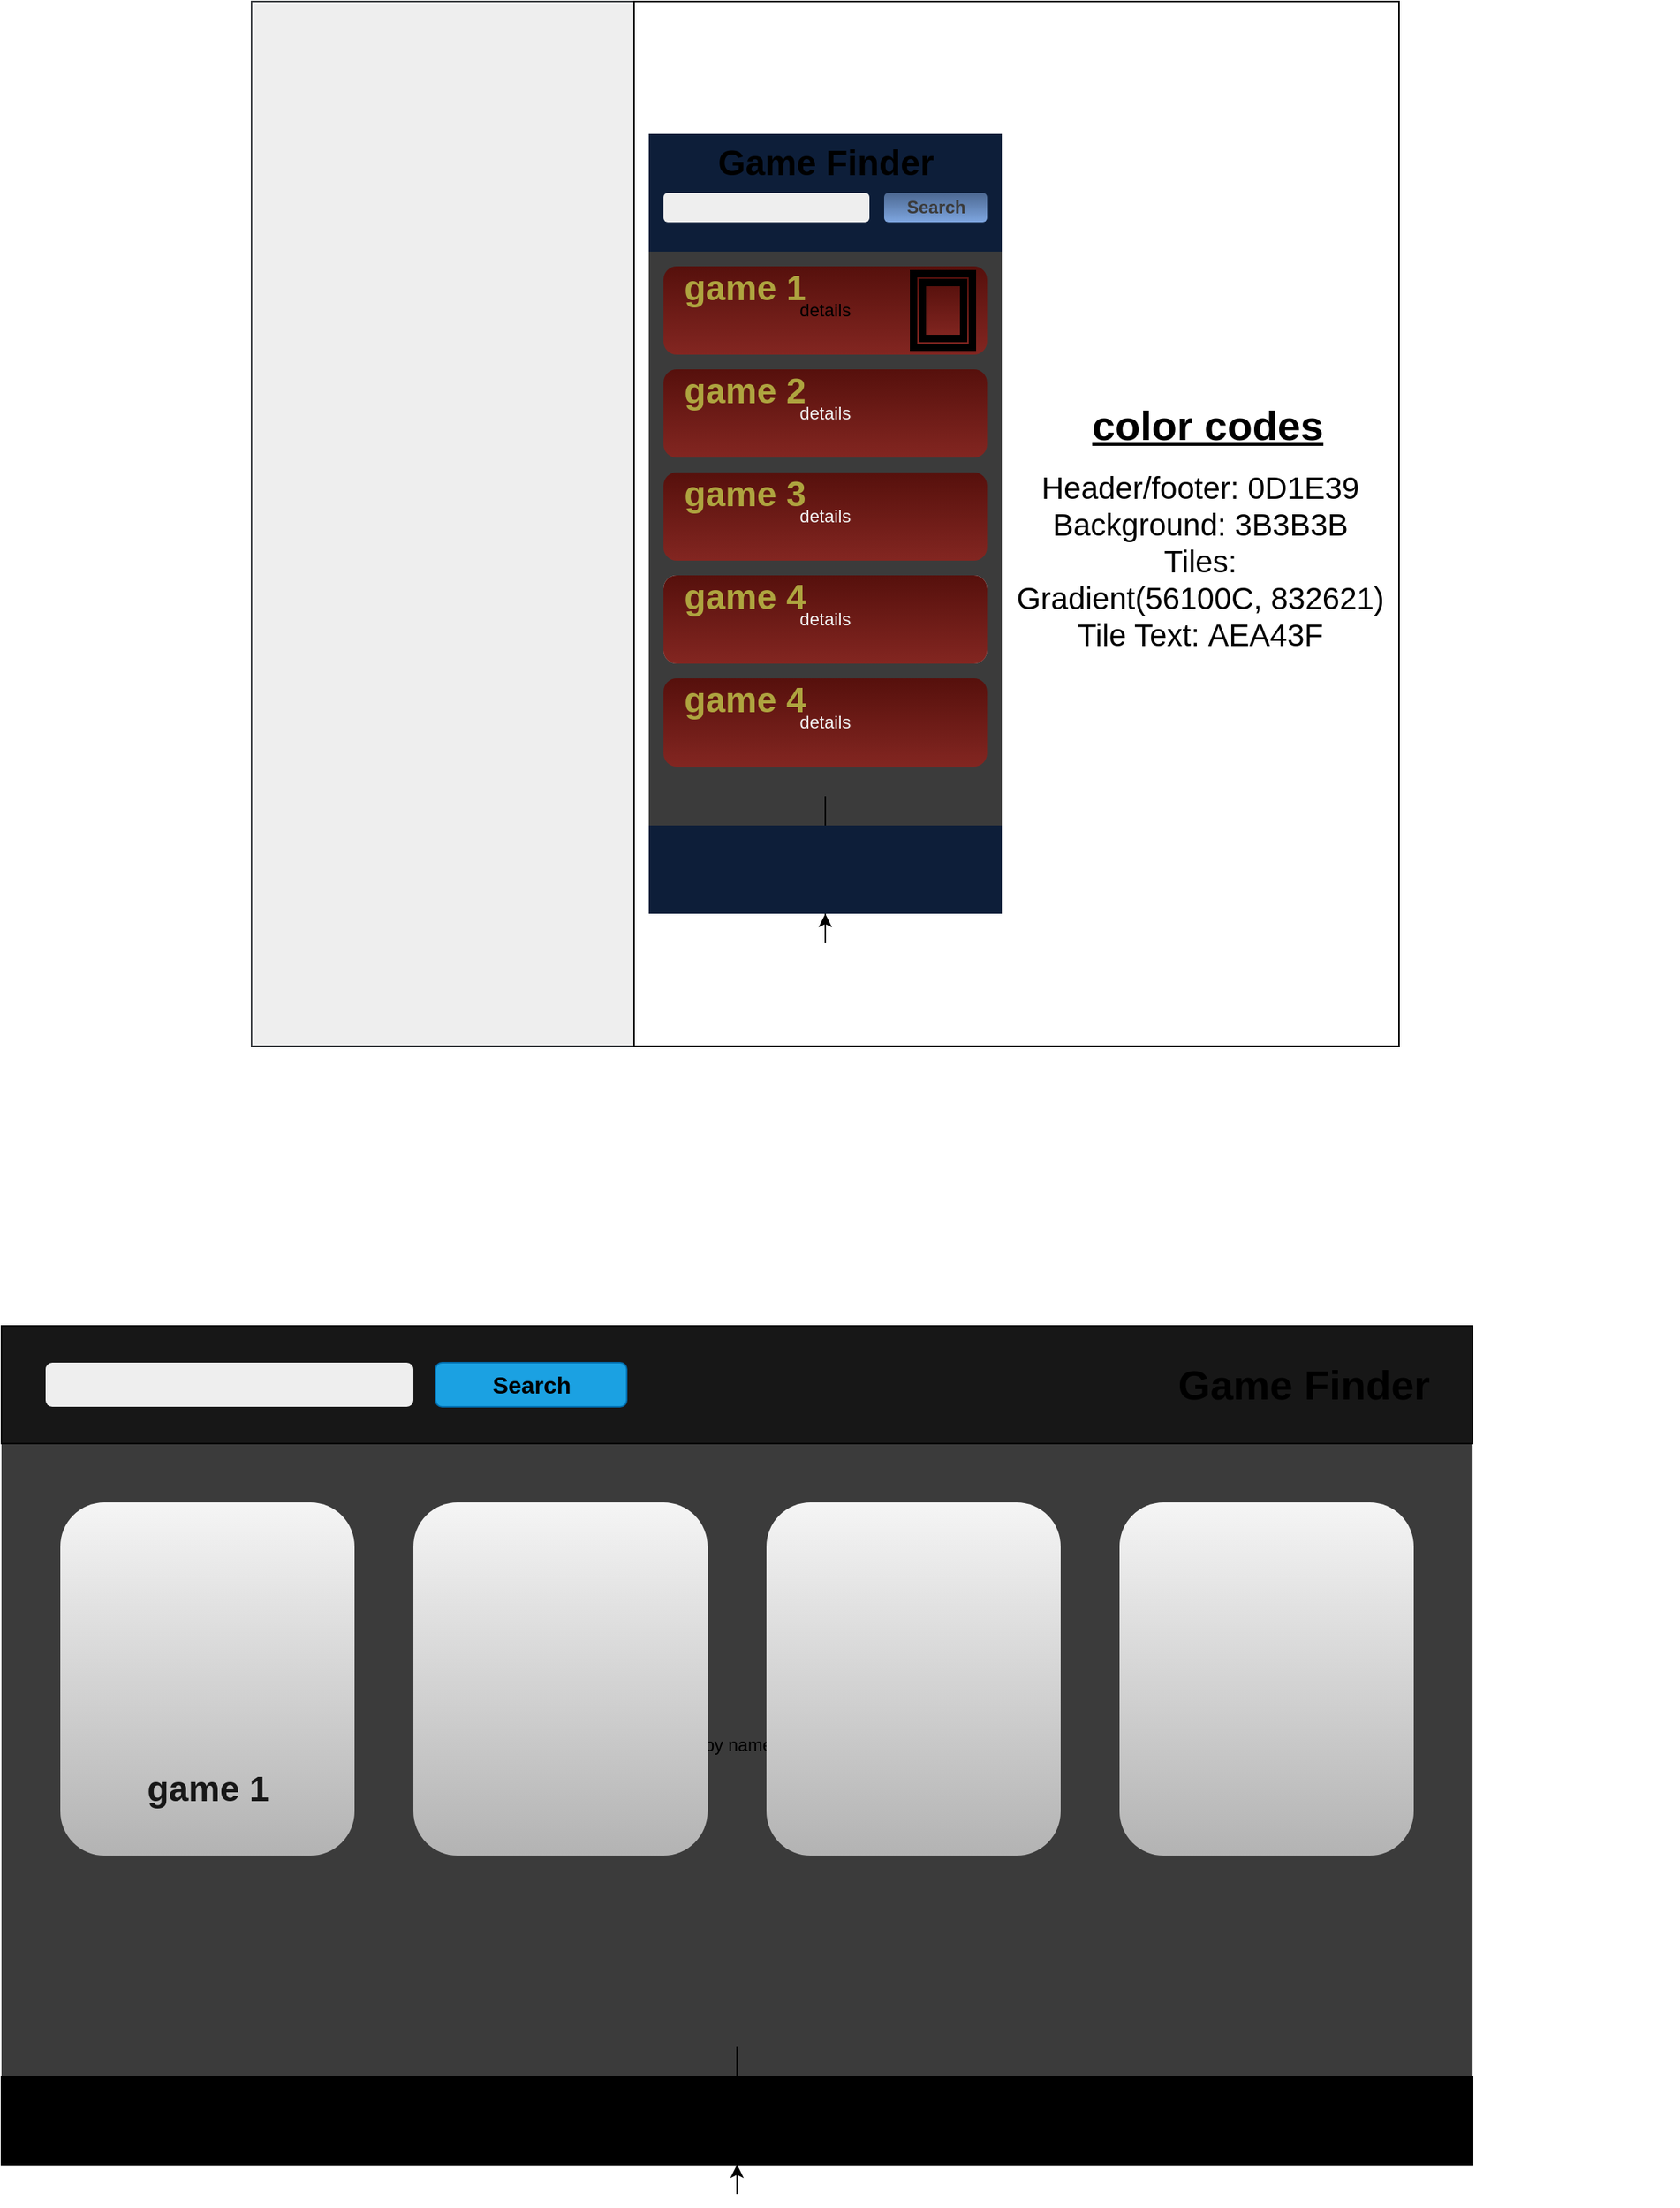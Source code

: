 <mxfile version="13.1.3">
    <diagram id="6hGFLwfOUW9BJ-s0fimq" name="Page-1">
        <mxGraphModel dx="2161" dy="2034" grid="1" gridSize="10" guides="1" tooltips="1" connect="1" arrows="1" fold="1" page="1" pageScale="1" pageWidth="827" pageHeight="1169" math="0" shadow="0">
            <root>
                <mxCell id="0"/>
                <mxCell id="1" parent="0"/>
                <mxCell id="42" value="" style="rounded=0;whiteSpace=wrap;html=1;fontSize=28;fillColor=#eeeeee;strokeColor=#36393d;" vertex="1" parent="1">
                    <mxGeometry x="10" y="-120" width="390" height="710" as="geometry"/>
                </mxCell>
                <mxCell id="44" value="" style="rounded=0;whiteSpace=wrap;html=1;fontSize=28;" vertex="1" parent="1">
                    <mxGeometry x="270" y="-120" width="520" height="710" as="geometry"/>
                </mxCell>
                <mxCell id="3" value="" style="rounded=0;whiteSpace=wrap;html=1;fillColor=#3B3B3B;strokeColor=none;" vertex="1" parent="1">
                    <mxGeometry x="280" y="-30" width="240" height="530" as="geometry"/>
                </mxCell>
                <mxCell id="4" value="" style="rounded=0;whiteSpace=wrap;html=1;fillColor=#0D1E39;strokeColor=none;" vertex="1" parent="1">
                    <mxGeometry x="280" y="-30" width="240" height="80" as="geometry"/>
                </mxCell>
                <mxCell id="5" value="Game Finder" style="text;strokeColor=none;fillColor=none;html=1;fontSize=24;fontStyle=1;verticalAlign=middle;align=center;" vertex="1" parent="1">
                    <mxGeometry x="350" y="-30" width="100" height="40" as="geometry"/>
                </mxCell>
                <mxCell id="7" value="" style="rounded=1;whiteSpace=wrap;html=1;fillColor=#eeeeee;strokeColor=none;strokeWidth=4;" vertex="1" parent="1">
                    <mxGeometry x="290" y="10" width="140" height="20" as="geometry"/>
                </mxCell>
                <mxCell id="8" value="" style="rounded=1;whiteSpace=wrap;html=1;strokeColor=none;strokeWidth=5;fillColor=#4C6891;gradientColor=#7ea6e0;" vertex="1" parent="1">
                    <mxGeometry x="440" y="10" width="70" height="20" as="geometry"/>
                </mxCell>
                <mxCell id="10" style="edgeStyle=orthogonalEdgeStyle;rounded=0;orthogonalLoop=1;jettySize=auto;html=1;exitX=0.5;exitY=1;exitDx=0;exitDy=0;fontSize=12;" edge="1" parent="1" source="4" target="4">
                    <mxGeometry relative="1" as="geometry"/>
                </mxCell>
                <mxCell id="16" style="edgeStyle=orthogonalEdgeStyle;rounded=0;orthogonalLoop=1;jettySize=auto;html=1;exitX=0.5;exitY=0;exitDx=0;exitDy=0;" edge="1" parent="1" source="11" target="3">
                    <mxGeometry relative="1" as="geometry"/>
                </mxCell>
                <mxCell id="11" value="" style="rounded=0;whiteSpace=wrap;html=1;fillColor=#0D1E39;strokeColor=none;" vertex="1" parent="1">
                    <mxGeometry x="280" y="440" width="240" height="60" as="geometry"/>
                </mxCell>
                <mxCell id="12" value="*function to search for game by name &#9;*fetch method with endpoint" style="rounded=0;whiteSpace=wrap;html=1;fillColor=#3B3B3B;strokeColor=none;" vertex="1" parent="1">
                    <mxGeometry x="-160" y="780" width="1000" height="570" as="geometry"/>
                </mxCell>
                <mxCell id="13" value="details" style="rounded=1;whiteSpace=wrap;html=1;strokeColor=none;strokeWidth=5;fillColor=#56100C;fontSize=12;gradientColor=#832621;" vertex="1" parent="1">
                    <mxGeometry x="290" y="60" width="220" height="60" as="geometry"/>
                </mxCell>
                <mxCell id="15" value="" style="rounded=0;whiteSpace=wrap;html=1;fillColor=#171717;" vertex="1" parent="1">
                    <mxGeometry x="-160" y="780" width="1000" height="80" as="geometry"/>
                </mxCell>
                <mxCell id="17" value="Game Finder" style="text;strokeColor=none;fillColor=none;html=1;fontSize=28;fontStyle=1;verticalAlign=middle;align=center;" vertex="1" parent="1">
                    <mxGeometry x="470" y="780" width="510" height="80" as="geometry"/>
                </mxCell>
                <mxCell id="18" value="" style="rounded=1;whiteSpace=wrap;html=1;fillColor=#eeeeee;strokeColor=none;strokeWidth=4;" vertex="1" parent="1">
                    <mxGeometry x="-130" y="805" width="250" height="30" as="geometry"/>
                </mxCell>
                <mxCell id="22" style="edgeStyle=orthogonalEdgeStyle;rounded=0;orthogonalLoop=1;jettySize=auto;html=1;" edge="1" parent="1" source="20" target="12">
                    <mxGeometry relative="1" as="geometry"/>
                </mxCell>
                <mxCell id="20" value="" style="rounded=0;whiteSpace=wrap;html=1;fillColor=#000000;" vertex="1" parent="1">
                    <mxGeometry x="-160" y="1290" width="1000" height="60" as="geometry"/>
                </mxCell>
                <mxCell id="23" value="&#10;&#10;&lt;!--StartFragment--&gt;&lt;span style=&quot;color: rgb(240, 240, 240); font-family: Helvetica; font-size: 12px; font-style: normal; font-variant-ligatures: normal; font-variant-caps: normal; font-weight: 400; letter-spacing: normal; orphans: 2; text-align: center; text-indent: 0px; text-transform: none; widows: 2; word-spacing: 0px; -webkit-text-stroke-width: 0px; text-decoration-style: initial; text-decoration-color: initial; float: none; display: inline !important;&quot;&gt;details&lt;/span&gt;&lt;!--EndFragment--&gt;&#10;&#10;" style="rounded=1;whiteSpace=wrap;html=1;strokeColor=none;strokeWidth=5;fillColor=#56100C;fontSize=12;gradientColor=#832621;labelBackgroundColor=none;" vertex="1" parent="1">
                    <mxGeometry x="290" y="130" width="220" height="60" as="geometry"/>
                </mxCell>
                <mxCell id="24" value="&#10;&#10;&lt;!--StartFragment--&gt;&lt;span style=&quot;color: rgb(240, 240, 240); font-family: Helvetica; font-size: 12px; font-style: normal; font-variant-ligatures: normal; font-variant-caps: normal; font-weight: 400; letter-spacing: normal; orphans: 2; text-align: center; text-indent: 0px; text-transform: none; widows: 2; word-spacing: 0px; -webkit-text-stroke-width: 0px; text-decoration-style: initial; text-decoration-color: initial; float: none; display: inline !important;&quot;&gt;details&lt;/span&gt;&lt;!--EndFragment--&gt;&#10;&#10;" style="rounded=1;whiteSpace=wrap;html=1;strokeColor=none;strokeWidth=5;fillColor=#56100C;fontSize=12;gradientColor=#832621;labelBackgroundColor=none;" vertex="1" parent="1">
                    <mxGeometry x="290" y="200" width="220" height="60" as="geometry"/>
                </mxCell>
                <mxCell id="26" value="" style="rounded=1;whiteSpace=wrap;html=1;strokeColor=none;strokeWidth=5;fillColor=#f5f5f5;fontSize=12;gradientColor=#b3b3b3;" vertex="1" parent="1">
                    <mxGeometry x="290" y="270" width="220" height="60" as="geometry"/>
                </mxCell>
                <mxCell id="27" value="&#10;&#10;&lt;!--StartFragment--&gt;&lt;span style=&quot;color: rgb(240, 240, 240); font-family: Helvetica; font-size: 12px; font-style: normal; font-variant-ligatures: normal; font-variant-caps: normal; font-weight: 400; letter-spacing: normal; orphans: 2; text-align: center; text-indent: 0px; text-transform: none; widows: 2; word-spacing: 0px; -webkit-text-stroke-width: 0px; text-decoration-style: initial; text-decoration-color: initial; float: none; display: inline !important;&quot;&gt;details&lt;/span&gt;&lt;!--EndFragment--&gt;&#10;&#10;" style="rounded=1;whiteSpace=wrap;html=1;strokeColor=none;strokeWidth=5;fillColor=#56100C;fontSize=12;gradientColor=#832621;labelBackgroundColor=none;" vertex="1" parent="1">
                    <mxGeometry x="290" y="340" width="220" height="60" as="geometry"/>
                </mxCell>
                <mxCell id="28" value="game 1" style="text;strokeColor=none;fillColor=none;html=1;fontSize=24;fontStyle=1;verticalAlign=middle;align=center;fontColor=#AEA43F;" vertex="1" parent="1">
                    <mxGeometry x="290" y="60" width="110" height="30" as="geometry"/>
                </mxCell>
                <mxCell id="31" value="" style="rounded=1;whiteSpace=wrap;html=1;fillColor=#1ba1e2;strokeColor=#006EAF;fontColor=#ffffff;" vertex="1" parent="1">
                    <mxGeometry x="135" y="805" width="130" height="30" as="geometry"/>
                </mxCell>
                <mxCell id="19" value="Search" style="text;html=1;fontSize=16;fontStyle=1;verticalAlign=middle;align=center;" vertex="1" parent="1">
                    <mxGeometry x="140" y="805" width="120" height="30" as="geometry"/>
                </mxCell>
                <mxCell id="32" value="" style="rounded=1;whiteSpace=wrap;html=1;strokeColor=none;strokeWidth=5;fillColor=#f5f5f5;fontSize=12;gradientColor=#b3b3b3;" vertex="1" parent="1">
                    <mxGeometry x="-120" y="900" width="200" height="240" as="geometry"/>
                </mxCell>
                <mxCell id="33" value="" style="rounded=1;whiteSpace=wrap;html=1;strokeColor=none;strokeWidth=5;fillColor=#f5f5f5;fontSize=12;gradientColor=#b3b3b3;" vertex="1" parent="1">
                    <mxGeometry x="120" y="900" width="200" height="240" as="geometry"/>
                </mxCell>
                <mxCell id="34" value="" style="rounded=1;whiteSpace=wrap;html=1;strokeColor=none;strokeWidth=5;fillColor=#f5f5f5;fontSize=12;gradientColor=#b3b3b3;" vertex="1" parent="1">
                    <mxGeometry x="360" y="900" width="200" height="240" as="geometry"/>
                </mxCell>
                <mxCell id="35" value="" style="rounded=1;whiteSpace=wrap;html=1;strokeColor=none;strokeWidth=5;fillColor=#f5f5f5;fontSize=12;gradientColor=#b3b3b3;" vertex="1" parent="1">
                    <mxGeometry x="600" y="900" width="200" height="240" as="geometry"/>
                </mxCell>
                <mxCell id="36" value="game 2" style="text;strokeColor=none;fillColor=none;html=1;fontSize=24;fontStyle=1;verticalAlign=middle;align=center;fontColor=#AEA43F;" vertex="1" parent="1">
                    <mxGeometry x="290" y="130" width="110" height="30" as="geometry"/>
                </mxCell>
                <mxCell id="37" value="game 3" style="text;strokeColor=none;fillColor=none;html=1;fontSize=24;fontStyle=1;verticalAlign=middle;align=center;fontColor=#AEA43F;" vertex="1" parent="1">
                    <mxGeometry x="290" y="200" width="110" height="30" as="geometry"/>
                </mxCell>
                <mxCell id="39" value="game 4" style="text;strokeColor=none;fillColor=none;html=1;fontSize=24;fontStyle=1;verticalAlign=middle;align=center;fontColor=#AEA43F;" vertex="1" parent="1">
                    <mxGeometry x="290" y="340" width="110" height="30" as="geometry"/>
                </mxCell>
                <mxCell id="40" value="game 1" style="text;strokeColor=none;fillColor=none;html=1;fontSize=24;fontStyle=1;verticalAlign=middle;align=center;fontColor=#171717;" vertex="1" parent="1">
                    <mxGeometry x="-75" y="1080" width="110" height="30" as="geometry"/>
                </mxCell>
                <mxCell id="41" value="&#10;&#10;&lt;!--StartFragment--&gt;&lt;span style=&quot;color: rgb(240, 240, 240); font-family: Helvetica; font-size: 12px; font-style: normal; font-variant-ligatures: normal; font-variant-caps: normal; font-weight: 400; letter-spacing: normal; orphans: 2; text-align: center; text-indent: 0px; text-transform: none; widows: 2; word-spacing: 0px; -webkit-text-stroke-width: 0px; text-decoration-style: initial; text-decoration-color: initial; float: none; display: inline !important;&quot;&gt;details&lt;/span&gt;&lt;!--EndFragment--&gt;&#10;&#10;" style="rounded=1;whiteSpace=wrap;html=1;strokeColor=none;strokeWidth=5;fillColor=#56100C;fontSize=12;gradientColor=#832621;labelBackgroundColor=none;" vertex="1" parent="1">
                    <mxGeometry x="290" y="270" width="220" height="60" as="geometry"/>
                </mxCell>
                <mxCell id="38" value="game 4" style="text;strokeColor=none;fillColor=none;html=1;fontSize=24;fontStyle=1;verticalAlign=middle;align=center;fontColor=#AEA43F;" vertex="1" parent="1">
                    <mxGeometry x="290" y="270" width="110" height="30" as="geometry"/>
                </mxCell>
                <mxCell id="46" value="Header/footer:&amp;nbsp;0D1E39&lt;br&gt;Background:&amp;nbsp;3B3B3B&lt;br&gt;Tiles: Gradient(56100C,&amp;nbsp;832621)&lt;br&gt;Tile Text:&amp;nbsp;AEA43F&lt;br&gt;&lt;div style=&quot;text-align: justify&quot;&gt;&lt;/div&gt;" style="text;html=1;strokeColor=none;fillColor=none;align=center;verticalAlign=middle;whiteSpace=wrap;rounded=0;fontSize=21;" vertex="1" parent="1">
                    <mxGeometry x="520" y="90" width="270" height="340" as="geometry"/>
                </mxCell>
                <mxCell id="47" value="color codes" style="text;html=1;strokeColor=none;fillColor=none;align=center;verticalAlign=middle;whiteSpace=wrap;rounded=0;fontSize=28;fontStyle=5" vertex="1" parent="1">
                    <mxGeometry x="580" y="145" width="160" height="45" as="geometry"/>
                </mxCell>
                <mxCell id="9" value="Search" style="text;strokeColor=none;fillColor=none;html=1;fontSize=12;fontStyle=1;verticalAlign=middle;align=center;fontColor=#3B3B3B;" vertex="1" parent="1">
                    <mxGeometry x="425" width="100" height="40" as="geometry"/>
                </mxCell>
                <mxCell id="48" value="" style="shape=ext;double=1;rounded=0;whiteSpace=wrap;html=1;strokeColor=#000000;strokeWidth=5;fillColor=#56100C;gradientColor=#832621;fontSize=12;fontColor=#3B3B3B;" vertex="1" parent="1">
                    <mxGeometry x="460" y="65" width="40" height="50" as="geometry"/>
                </mxCell>
            </root>
        </mxGraphModel>
    </diagram>
</mxfile>